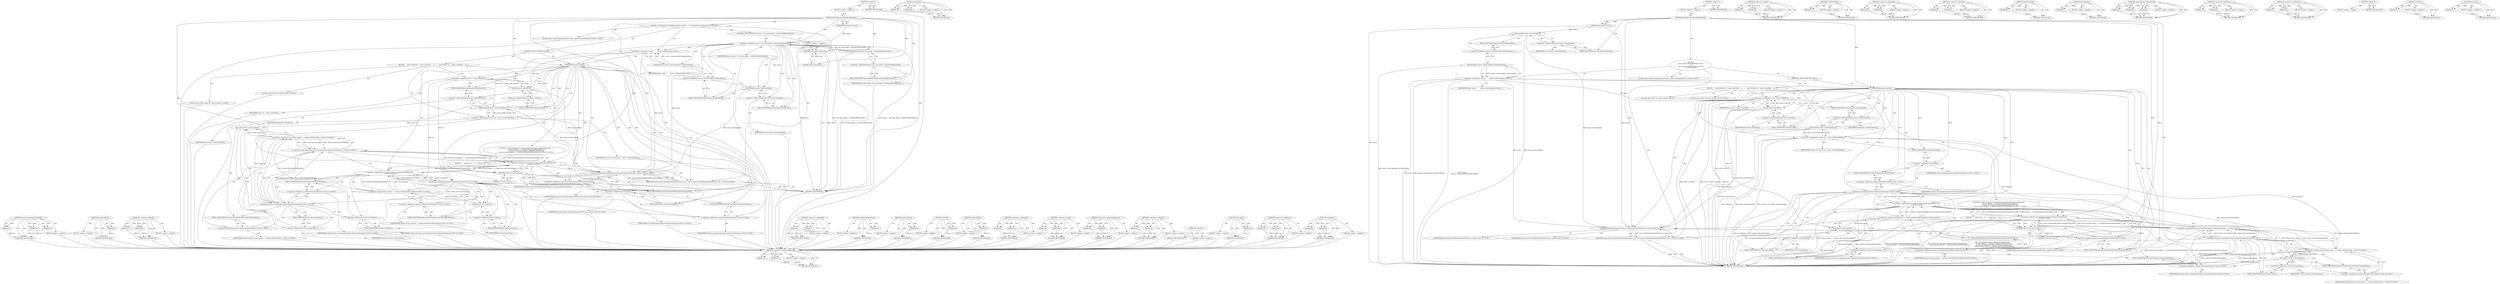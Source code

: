 digraph "SchemeIs" {
vulnerable_123 [label=<(METHOD,&lt;operator&gt;.indirectFieldAccess)>];
vulnerable_124 [label=<(PARAM,p1)>];
vulnerable_125 [label=<(PARAM,p2)>];
vulnerable_126 [label=<(BLOCK,&lt;empty&gt;,&lt;empty&gt;)>];
vulnerable_127 [label=<(METHOD_RETURN,ANY)>];
vulnerable_146 [label=<(METHOD,SchemeIs)>];
vulnerable_147 [label=<(PARAM,p1)>];
vulnerable_148 [label=<(PARAM,p2)>];
vulnerable_149 [label=<(BLOCK,&lt;empty&gt;,&lt;empty&gt;)>];
vulnerable_150 [label=<(METHOD_RETURN,ANY)>];
vulnerable_6 [label=<(METHOD,&lt;global&gt;)<SUB>1</SUB>>];
vulnerable_7 [label=<(BLOCK,&lt;empty&gt;,&lt;empty&gt;)<SUB>1</SUB>>];
vulnerable_8 [label=<(METHOD,ShouldFocusLocationBarByDefault)<SUB>1</SUB>>];
vulnerable_9 [label=<(PARAM,WebContents* source)<SUB>1</SUB>>];
vulnerable_10 [label="<(BLOCK,{
   const content::NavigationEntry* entry =
  ...,{
   const content::NavigationEntry* entry =
  ...)<SUB>1</SUB>>"];
vulnerable_11 [label="<(LOCAL,const content.NavigationEntry* entry: content.NavigationEntry*)<SUB>2</SUB>>"];
vulnerable_12 [label=<(&lt;operator&gt;.assignment,* entry =
       source-&gt;GetController().GetAct...)<SUB>2</SUB>>];
vulnerable_13 [label=<(IDENTIFIER,entry,* entry =
       source-&gt;GetController().GetAct...)<SUB>2</SUB>>];
vulnerable_14 [label=<(GetActiveEntry,source-&gt;GetController().GetActiveEntry())<SUB>3</SUB>>];
vulnerable_15 [label=<(&lt;operator&gt;.fieldAccess,source-&gt;GetController().GetActiveEntry)<SUB>3</SUB>>];
vulnerable_16 [label=<(GetController,source-&gt;GetController())<SUB>3</SUB>>];
vulnerable_17 [label=<(&lt;operator&gt;.indirectFieldAccess,source-&gt;GetController)<SUB>3</SUB>>];
vulnerable_18 [label=<(IDENTIFIER,source,source-&gt;GetController())<SUB>3</SUB>>];
vulnerable_19 [label=<(FIELD_IDENTIFIER,GetController,GetController)<SUB>3</SUB>>];
vulnerable_20 [label=<(FIELD_IDENTIFIER,GetActiveEntry,GetActiveEntry)<SUB>3</SUB>>];
vulnerable_21 [label=<(CONTROL_STRUCTURE,IF,if (entry))<SUB>4</SUB>>];
vulnerable_22 [label=<(IDENTIFIER,entry,if (entry))<SUB>4</SUB>>];
vulnerable_23 [label=<(BLOCK,{
    const GURL&amp; url = entry-&gt;GetURL();
    co...,{
    const GURL&amp; url = entry-&gt;GetURL();
    co...)<SUB>4</SUB>>];
vulnerable_24 [label="<(LOCAL,const GURL url: GURL)<SUB>5</SUB>>"];
vulnerable_25 [label=<(&lt;operator&gt;.assignment,&amp; url = entry-&gt;GetURL())<SUB>5</SUB>>];
vulnerable_26 [label=<(IDENTIFIER,url,&amp; url = entry-&gt;GetURL())<SUB>5</SUB>>];
vulnerable_27 [label=<(GetURL,entry-&gt;GetURL())<SUB>5</SUB>>];
vulnerable_28 [label=<(&lt;operator&gt;.indirectFieldAccess,entry-&gt;GetURL)<SUB>5</SUB>>];
vulnerable_29 [label=<(IDENTIFIER,entry,entry-&gt;GetURL())<SUB>5</SUB>>];
vulnerable_30 [label=<(FIELD_IDENTIFIER,GetURL,GetURL)<SUB>5</SUB>>];
vulnerable_31 [label="<(LOCAL,const GURL virtual_url: GURL)<SUB>6</SUB>>"];
vulnerable_32 [label=<(&lt;operator&gt;.assignment,&amp; virtual_url = entry-&gt;GetVirtualURL())<SUB>6</SUB>>];
vulnerable_33 [label=<(IDENTIFIER,virtual_url,&amp; virtual_url = entry-&gt;GetVirtualURL())<SUB>6</SUB>>];
vulnerable_34 [label=<(GetVirtualURL,entry-&gt;GetVirtualURL())<SUB>6</SUB>>];
vulnerable_35 [label=<(&lt;operator&gt;.indirectFieldAccess,entry-&gt;GetVirtualURL)<SUB>6</SUB>>];
vulnerable_36 [label=<(IDENTIFIER,entry,entry-&gt;GetVirtualURL())<SUB>6</SUB>>];
vulnerable_37 [label=<(FIELD_IDENTIFIER,GetVirtualURL,GetVirtualURL)<SUB>6</SUB>>];
vulnerable_38 [label="<(CONTROL_STRUCTURE,IF,if ((url.SchemeIs(content::kChromeUIScheme) &amp;&amp;
         url.host_piece() == chrome::kChromeUINewTabHost) ||
        (virtual_url.SchemeIs(content::kChromeUIScheme) &amp;&amp;
         virtual_url.host_piece() == chrome::kChromeUINewTabHost)))<SUB>7</SUB>>"];
vulnerable_39 [label="<(&lt;operator&gt;.logicalOr,(url.SchemeIs(content::kChromeUIScheme) &amp;&amp;
    ...)<SUB>7</SUB>>"];
vulnerable_40 [label="<(&lt;operator&gt;.logicalAnd,url.SchemeIs(content::kChromeUIScheme) &amp;&amp;
     ...)<SUB>7</SUB>>"];
vulnerable_41 [label="<(SchemeIs,url.SchemeIs(content::kChromeUIScheme))<SUB>7</SUB>>"];
vulnerable_42 [label=<(&lt;operator&gt;.fieldAccess,url.SchemeIs)<SUB>7</SUB>>];
vulnerable_43 [label="<(IDENTIFIER,url,url.SchemeIs(content::kChromeUIScheme))<SUB>7</SUB>>"];
vulnerable_44 [label=<(FIELD_IDENTIFIER,SchemeIs,SchemeIs)<SUB>7</SUB>>];
vulnerable_45 [label="<(&lt;operator&gt;.fieldAccess,content::kChromeUIScheme)<SUB>7</SUB>>"];
vulnerable_46 [label="<(IDENTIFIER,content,url.SchemeIs(content::kChromeUIScheme))<SUB>7</SUB>>"];
vulnerable_47 [label=<(FIELD_IDENTIFIER,kChromeUIScheme,kChromeUIScheme)<SUB>7</SUB>>];
vulnerable_48 [label="<(&lt;operator&gt;.equals,url.host_piece() == chrome::kChromeUINewTabHost)<SUB>8</SUB>>"];
vulnerable_49 [label=<(host_piece,url.host_piece())<SUB>8</SUB>>];
vulnerable_50 [label=<(&lt;operator&gt;.fieldAccess,url.host_piece)<SUB>8</SUB>>];
vulnerable_51 [label=<(IDENTIFIER,url,url.host_piece())<SUB>8</SUB>>];
vulnerable_52 [label=<(FIELD_IDENTIFIER,host_piece,host_piece)<SUB>8</SUB>>];
vulnerable_53 [label="<(&lt;operator&gt;.fieldAccess,chrome::kChromeUINewTabHost)<SUB>8</SUB>>"];
vulnerable_54 [label="<(IDENTIFIER,chrome,url.host_piece() == chrome::kChromeUINewTabHost)<SUB>8</SUB>>"];
vulnerable_55 [label=<(FIELD_IDENTIFIER,kChromeUINewTabHost,kChromeUINewTabHost)<SUB>8</SUB>>];
vulnerable_56 [label="<(&lt;operator&gt;.logicalAnd,virtual_url.SchemeIs(content::kChromeUIScheme) ...)<SUB>9</SUB>>"];
vulnerable_57 [label="<(SchemeIs,virtual_url.SchemeIs(content::kChromeUIScheme))<SUB>9</SUB>>"];
vulnerable_58 [label=<(&lt;operator&gt;.fieldAccess,virtual_url.SchemeIs)<SUB>9</SUB>>];
vulnerable_59 [label="<(IDENTIFIER,virtual_url,virtual_url.SchemeIs(content::kChromeUIScheme))<SUB>9</SUB>>"];
vulnerable_60 [label=<(FIELD_IDENTIFIER,SchemeIs,SchemeIs)<SUB>9</SUB>>];
vulnerable_61 [label="<(&lt;operator&gt;.fieldAccess,content::kChromeUIScheme)<SUB>9</SUB>>"];
vulnerable_62 [label="<(IDENTIFIER,content,virtual_url.SchemeIs(content::kChromeUIScheme))<SUB>9</SUB>>"];
vulnerable_63 [label=<(FIELD_IDENTIFIER,kChromeUIScheme,kChromeUIScheme)<SUB>9</SUB>>];
vulnerable_64 [label="<(&lt;operator&gt;.equals,virtual_url.host_piece() == chrome::kChromeUINe...)<SUB>10</SUB>>"];
vulnerable_65 [label=<(host_piece,virtual_url.host_piece())<SUB>10</SUB>>];
vulnerable_66 [label=<(&lt;operator&gt;.fieldAccess,virtual_url.host_piece)<SUB>10</SUB>>];
vulnerable_67 [label=<(IDENTIFIER,virtual_url,virtual_url.host_piece())<SUB>10</SUB>>];
vulnerable_68 [label=<(FIELD_IDENTIFIER,host_piece,host_piece)<SUB>10</SUB>>];
vulnerable_69 [label="<(&lt;operator&gt;.fieldAccess,chrome::kChromeUINewTabHost)<SUB>10</SUB>>"];
vulnerable_70 [label="<(IDENTIFIER,chrome,virtual_url.host_piece() == chrome::kChromeUINe...)<SUB>10</SUB>>"];
vulnerable_71 [label=<(FIELD_IDENTIFIER,kChromeUINewTabHost,kChromeUINewTabHost)<SUB>10</SUB>>];
vulnerable_72 [label=<(BLOCK,{
      return true;
    },{
      return true;
    })<SUB>10</SUB>>];
vulnerable_73 [label=<(RETURN,return true;,return true;)<SUB>11</SUB>>];
vulnerable_74 [label=<(LITERAL,true,return true;)<SUB>11</SUB>>];
vulnerable_75 [label="<(RETURN,return search::NavEntryIsInstantNTP(source, ent...,return search::NavEntryIsInstantNTP(source, ent...)<SUB>15</SUB>>"];
vulnerable_76 [label="<(search.NavEntryIsInstantNTP,search::NavEntryIsInstantNTP(source, entry))<SUB>15</SUB>>"];
vulnerable_77 [label="<(&lt;operator&gt;.fieldAccess,search::NavEntryIsInstantNTP)<SUB>15</SUB>>"];
vulnerable_78 [label="<(IDENTIFIER,search,search::NavEntryIsInstantNTP(source, entry))<SUB>15</SUB>>"];
vulnerable_79 [label=<(FIELD_IDENTIFIER,NavEntryIsInstantNTP,NavEntryIsInstantNTP)<SUB>15</SUB>>];
vulnerable_80 [label="<(IDENTIFIER,source,search::NavEntryIsInstantNTP(source, entry))<SUB>15</SUB>>"];
vulnerable_81 [label="<(IDENTIFIER,entry,search::NavEntryIsInstantNTP(source, entry))<SUB>15</SUB>>"];
vulnerable_82 [label=<(METHOD_RETURN,bool)<SUB>1</SUB>>];
vulnerable_84 [label=<(METHOD_RETURN,ANY)<SUB>1</SUB>>];
vulnerable_151 [label=<(METHOD,&lt;operator&gt;.equals)>];
vulnerable_152 [label=<(PARAM,p1)>];
vulnerable_153 [label=<(PARAM,p2)>];
vulnerable_154 [label=<(BLOCK,&lt;empty&gt;,&lt;empty&gt;)>];
vulnerable_155 [label=<(METHOD_RETURN,ANY)>];
vulnerable_110 [label=<(METHOD,GetActiveEntry)>];
vulnerable_111 [label=<(PARAM,p1)>];
vulnerable_112 [label=<(BLOCK,&lt;empty&gt;,&lt;empty&gt;)>];
vulnerable_113 [label=<(METHOD_RETURN,ANY)>];
vulnerable_141 [label=<(METHOD,&lt;operator&gt;.logicalAnd)>];
vulnerable_142 [label=<(PARAM,p1)>];
vulnerable_143 [label=<(PARAM,p2)>];
vulnerable_144 [label=<(BLOCK,&lt;empty&gt;,&lt;empty&gt;)>];
vulnerable_145 [label=<(METHOD_RETURN,ANY)>];
vulnerable_136 [label=<(METHOD,&lt;operator&gt;.logicalOr)>];
vulnerable_137 [label=<(PARAM,p1)>];
vulnerable_138 [label=<(PARAM,p2)>];
vulnerable_139 [label=<(BLOCK,&lt;empty&gt;,&lt;empty&gt;)>];
vulnerable_140 [label=<(METHOD_RETURN,ANY)>];
vulnerable_132 [label=<(METHOD,GetVirtualURL)>];
vulnerable_133 [label=<(PARAM,p1)>];
vulnerable_134 [label=<(BLOCK,&lt;empty&gt;,&lt;empty&gt;)>];
vulnerable_135 [label=<(METHOD_RETURN,ANY)>];
vulnerable_119 [label=<(METHOD,GetController)>];
vulnerable_120 [label=<(PARAM,p1)>];
vulnerable_121 [label=<(BLOCK,&lt;empty&gt;,&lt;empty&gt;)>];
vulnerable_122 [label=<(METHOD_RETURN,ANY)>];
vulnerable_160 [label=<(METHOD,search.NavEntryIsInstantNTP)>];
vulnerable_161 [label=<(PARAM,p1)>];
vulnerable_162 [label=<(PARAM,p2)>];
vulnerable_163 [label=<(PARAM,p3)>];
vulnerable_164 [label=<(BLOCK,&lt;empty&gt;,&lt;empty&gt;)>];
vulnerable_165 [label=<(METHOD_RETURN,ANY)>];
vulnerable_114 [label=<(METHOD,&lt;operator&gt;.fieldAccess)>];
vulnerable_115 [label=<(PARAM,p1)>];
vulnerable_116 [label=<(PARAM,p2)>];
vulnerable_117 [label=<(BLOCK,&lt;empty&gt;,&lt;empty&gt;)>];
vulnerable_118 [label=<(METHOD_RETURN,ANY)>];
vulnerable_105 [label=<(METHOD,&lt;operator&gt;.assignment)>];
vulnerable_106 [label=<(PARAM,p1)>];
vulnerable_107 [label=<(PARAM,p2)>];
vulnerable_108 [label=<(BLOCK,&lt;empty&gt;,&lt;empty&gt;)>];
vulnerable_109 [label=<(METHOD_RETURN,ANY)>];
vulnerable_99 [label=<(METHOD,&lt;global&gt;)<SUB>1</SUB>>];
vulnerable_100 [label=<(BLOCK,&lt;empty&gt;,&lt;empty&gt;)>];
vulnerable_101 [label=<(METHOD_RETURN,ANY)>];
vulnerable_128 [label=<(METHOD,GetURL)>];
vulnerable_129 [label=<(PARAM,p1)>];
vulnerable_130 [label=<(BLOCK,&lt;empty&gt;,&lt;empty&gt;)>];
vulnerable_131 [label=<(METHOD_RETURN,ANY)>];
vulnerable_156 [label=<(METHOD,host_piece)>];
vulnerable_157 [label=<(PARAM,p1)>];
vulnerable_158 [label=<(BLOCK,&lt;empty&gt;,&lt;empty&gt;)>];
vulnerable_159 [label=<(METHOD_RETURN,ANY)>];
fixed_179 [label=<(METHOD,search.NavEntryIsInstantNTP)>];
fixed_180 [label=<(PARAM,p1)>];
fixed_181 [label=<(PARAM,p2)>];
fixed_182 [label=<(PARAM,p3)>];
fixed_183 [label=<(BLOCK,&lt;empty&gt;,&lt;empty&gt;)>];
fixed_184 [label=<(METHOD_RETURN,ANY)>];
fixed_134 [label=<(METHOD,GetActiveEntry)>];
fixed_135 [label=<(PARAM,p1)>];
fixed_136 [label=<(BLOCK,&lt;empty&gt;,&lt;empty&gt;)>];
fixed_137 [label=<(METHOD_RETURN,ANY)>];
fixed_155 [label=<(METHOD,&lt;operator&gt;.logicalOr)>];
fixed_156 [label=<(PARAM,p1)>];
fixed_157 [label=<(PARAM,p2)>];
fixed_158 [label=<(BLOCK,&lt;empty&gt;,&lt;empty&gt;)>];
fixed_159 [label=<(METHOD_RETURN,ANY)>];
fixed_6 [label=<(METHOD,&lt;global&gt;)<SUB>1</SUB>>];
fixed_7 [label=<(BLOCK,&lt;empty&gt;,&lt;empty&gt;)<SUB>1</SUB>>];
fixed_8 [label=<(METHOD,ShouldFocusLocationBarByDefault)<SUB>1</SUB>>];
fixed_9 [label=<(PARAM,WebContents* source)<SUB>1</SUB>>];
fixed_10 [label=<(BLOCK,{
  // Navigations in background tabs shouldn't...,{
  // Navigations in background tabs shouldn't...)<SUB>1</SUB>>];
fixed_11 [label=<(CONTROL_STRUCTURE,IF,if (source != tab_strip_model_-&gt;GetActiveWebContents()))<SUB>4</SUB>>];
fixed_12 [label=<(&lt;operator&gt;.notEquals,source != tab_strip_model_-&gt;GetActiveWebContents())<SUB>4</SUB>>];
fixed_13 [label=<(IDENTIFIER,source,source != tab_strip_model_-&gt;GetActiveWebContents())<SUB>4</SUB>>];
fixed_14 [label=<(GetActiveWebContents,tab_strip_model_-&gt;GetActiveWebContents())<SUB>4</SUB>>];
fixed_15 [label=<(&lt;operator&gt;.indirectFieldAccess,tab_strip_model_-&gt;GetActiveWebContents)<SUB>4</SUB>>];
fixed_16 [label=<(IDENTIFIER,tab_strip_model_,tab_strip_model_-&gt;GetActiveWebContents())<SUB>4</SUB>>];
fixed_17 [label=<(FIELD_IDENTIFIER,GetActiveWebContents,GetActiveWebContents)<SUB>4</SUB>>];
fixed_18 [label=<(BLOCK,&lt;empty&gt;,&lt;empty&gt;)<SUB>5</SUB>>];
fixed_19 [label=<(RETURN,return false;,return false;)<SUB>5</SUB>>];
fixed_20 [label=<(LITERAL,false,return false;)<SUB>5</SUB>>];
fixed_21 [label="<(LOCAL,const content.NavigationEntry* entry: content.NavigationEntry*)<SUB>7</SUB>>"];
fixed_22 [label=<(&lt;operator&gt;.assignment,* entry =
       source-&gt;GetController().GetAct...)<SUB>7</SUB>>];
fixed_23 [label=<(IDENTIFIER,entry,* entry =
       source-&gt;GetController().GetAct...)<SUB>7</SUB>>];
fixed_24 [label=<(GetActiveEntry,source-&gt;GetController().GetActiveEntry())<SUB>8</SUB>>];
fixed_25 [label=<(&lt;operator&gt;.fieldAccess,source-&gt;GetController().GetActiveEntry)<SUB>8</SUB>>];
fixed_26 [label=<(GetController,source-&gt;GetController())<SUB>8</SUB>>];
fixed_27 [label=<(&lt;operator&gt;.indirectFieldAccess,source-&gt;GetController)<SUB>8</SUB>>];
fixed_28 [label=<(IDENTIFIER,source,source-&gt;GetController())<SUB>8</SUB>>];
fixed_29 [label=<(FIELD_IDENTIFIER,GetController,GetController)<SUB>8</SUB>>];
fixed_30 [label=<(FIELD_IDENTIFIER,GetActiveEntry,GetActiveEntry)<SUB>8</SUB>>];
fixed_31 [label=<(CONTROL_STRUCTURE,IF,if (entry))<SUB>9</SUB>>];
fixed_32 [label=<(IDENTIFIER,entry,if (entry))<SUB>9</SUB>>];
fixed_33 [label=<(BLOCK,{
    const GURL&amp; url = entry-&gt;GetURL();
    co...,{
    const GURL&amp; url = entry-&gt;GetURL();
    co...)<SUB>9</SUB>>];
fixed_34 [label="<(LOCAL,const GURL url: GURL)<SUB>10</SUB>>"];
fixed_35 [label=<(&lt;operator&gt;.assignment,&amp; url = entry-&gt;GetURL())<SUB>10</SUB>>];
fixed_36 [label=<(IDENTIFIER,url,&amp; url = entry-&gt;GetURL())<SUB>10</SUB>>];
fixed_37 [label=<(GetURL,entry-&gt;GetURL())<SUB>10</SUB>>];
fixed_38 [label=<(&lt;operator&gt;.indirectFieldAccess,entry-&gt;GetURL)<SUB>10</SUB>>];
fixed_39 [label=<(IDENTIFIER,entry,entry-&gt;GetURL())<SUB>10</SUB>>];
fixed_40 [label=<(FIELD_IDENTIFIER,GetURL,GetURL)<SUB>10</SUB>>];
fixed_41 [label="<(LOCAL,const GURL virtual_url: GURL)<SUB>11</SUB>>"];
fixed_42 [label=<(&lt;operator&gt;.assignment,&amp; virtual_url = entry-&gt;GetVirtualURL())<SUB>11</SUB>>];
fixed_43 [label=<(IDENTIFIER,virtual_url,&amp; virtual_url = entry-&gt;GetVirtualURL())<SUB>11</SUB>>];
fixed_44 [label=<(GetVirtualURL,entry-&gt;GetVirtualURL())<SUB>11</SUB>>];
fixed_45 [label=<(&lt;operator&gt;.indirectFieldAccess,entry-&gt;GetVirtualURL)<SUB>11</SUB>>];
fixed_46 [label=<(IDENTIFIER,entry,entry-&gt;GetVirtualURL())<SUB>11</SUB>>];
fixed_47 [label=<(FIELD_IDENTIFIER,GetVirtualURL,GetVirtualURL)<SUB>11</SUB>>];
fixed_48 [label="<(CONTROL_STRUCTURE,IF,if ((url.SchemeIs(content::kChromeUIScheme) &amp;&amp;
         url.host_piece() == chrome::kChromeUINewTabHost) ||
        (virtual_url.SchemeIs(content::kChromeUIScheme) &amp;&amp;
         virtual_url.host_piece() == chrome::kChromeUINewTabHost)))<SUB>12</SUB>>"];
fixed_49 [label="<(&lt;operator&gt;.logicalOr,(url.SchemeIs(content::kChromeUIScheme) &amp;&amp;
    ...)<SUB>12</SUB>>"];
fixed_50 [label="<(&lt;operator&gt;.logicalAnd,url.SchemeIs(content::kChromeUIScheme) &amp;&amp;
     ...)<SUB>12</SUB>>"];
fixed_51 [label="<(SchemeIs,url.SchemeIs(content::kChromeUIScheme))<SUB>12</SUB>>"];
fixed_52 [label=<(&lt;operator&gt;.fieldAccess,url.SchemeIs)<SUB>12</SUB>>];
fixed_53 [label="<(IDENTIFIER,url,url.SchemeIs(content::kChromeUIScheme))<SUB>12</SUB>>"];
fixed_54 [label=<(FIELD_IDENTIFIER,SchemeIs,SchemeIs)<SUB>12</SUB>>];
fixed_55 [label="<(&lt;operator&gt;.fieldAccess,content::kChromeUIScheme)<SUB>12</SUB>>"];
fixed_56 [label="<(IDENTIFIER,content,url.SchemeIs(content::kChromeUIScheme))<SUB>12</SUB>>"];
fixed_57 [label=<(FIELD_IDENTIFIER,kChromeUIScheme,kChromeUIScheme)<SUB>12</SUB>>];
fixed_58 [label="<(&lt;operator&gt;.equals,url.host_piece() == chrome::kChromeUINewTabHost)<SUB>13</SUB>>"];
fixed_59 [label=<(host_piece,url.host_piece())<SUB>13</SUB>>];
fixed_60 [label=<(&lt;operator&gt;.fieldAccess,url.host_piece)<SUB>13</SUB>>];
fixed_61 [label=<(IDENTIFIER,url,url.host_piece())<SUB>13</SUB>>];
fixed_62 [label=<(FIELD_IDENTIFIER,host_piece,host_piece)<SUB>13</SUB>>];
fixed_63 [label="<(&lt;operator&gt;.fieldAccess,chrome::kChromeUINewTabHost)<SUB>13</SUB>>"];
fixed_64 [label="<(IDENTIFIER,chrome,url.host_piece() == chrome::kChromeUINewTabHost)<SUB>13</SUB>>"];
fixed_65 [label=<(FIELD_IDENTIFIER,kChromeUINewTabHost,kChromeUINewTabHost)<SUB>13</SUB>>];
fixed_66 [label="<(&lt;operator&gt;.logicalAnd,virtual_url.SchemeIs(content::kChromeUIScheme) ...)<SUB>14</SUB>>"];
fixed_67 [label="<(SchemeIs,virtual_url.SchemeIs(content::kChromeUIScheme))<SUB>14</SUB>>"];
fixed_68 [label=<(&lt;operator&gt;.fieldAccess,virtual_url.SchemeIs)<SUB>14</SUB>>];
fixed_69 [label="<(IDENTIFIER,virtual_url,virtual_url.SchemeIs(content::kChromeUIScheme))<SUB>14</SUB>>"];
fixed_70 [label=<(FIELD_IDENTIFIER,SchemeIs,SchemeIs)<SUB>14</SUB>>];
fixed_71 [label="<(&lt;operator&gt;.fieldAccess,content::kChromeUIScheme)<SUB>14</SUB>>"];
fixed_72 [label="<(IDENTIFIER,content,virtual_url.SchemeIs(content::kChromeUIScheme))<SUB>14</SUB>>"];
fixed_73 [label=<(FIELD_IDENTIFIER,kChromeUIScheme,kChromeUIScheme)<SUB>14</SUB>>];
fixed_74 [label="<(&lt;operator&gt;.equals,virtual_url.host_piece() == chrome::kChromeUINe...)<SUB>15</SUB>>"];
fixed_75 [label=<(host_piece,virtual_url.host_piece())<SUB>15</SUB>>];
fixed_76 [label=<(&lt;operator&gt;.fieldAccess,virtual_url.host_piece)<SUB>15</SUB>>];
fixed_77 [label=<(IDENTIFIER,virtual_url,virtual_url.host_piece())<SUB>15</SUB>>];
fixed_78 [label=<(FIELD_IDENTIFIER,host_piece,host_piece)<SUB>15</SUB>>];
fixed_79 [label="<(&lt;operator&gt;.fieldAccess,chrome::kChromeUINewTabHost)<SUB>15</SUB>>"];
fixed_80 [label="<(IDENTIFIER,chrome,virtual_url.host_piece() == chrome::kChromeUINe...)<SUB>15</SUB>>"];
fixed_81 [label=<(FIELD_IDENTIFIER,kChromeUINewTabHost,kChromeUINewTabHost)<SUB>15</SUB>>];
fixed_82 [label=<(BLOCK,{
      return true;
    },{
      return true;
    })<SUB>15</SUB>>];
fixed_83 [label=<(RETURN,return true;,return true;)<SUB>16</SUB>>];
fixed_84 [label=<(LITERAL,true,return true;)<SUB>16</SUB>>];
fixed_85 [label="<(RETURN,return search::NavEntryIsInstantNTP(source, ent...,return search::NavEntryIsInstantNTP(source, ent...)<SUB>20</SUB>>"];
fixed_86 [label="<(search.NavEntryIsInstantNTP,search::NavEntryIsInstantNTP(source, entry))<SUB>20</SUB>>"];
fixed_87 [label="<(&lt;operator&gt;.fieldAccess,search::NavEntryIsInstantNTP)<SUB>20</SUB>>"];
fixed_88 [label="<(IDENTIFIER,search,search::NavEntryIsInstantNTP(source, entry))<SUB>20</SUB>>"];
fixed_89 [label=<(FIELD_IDENTIFIER,NavEntryIsInstantNTP,NavEntryIsInstantNTP)<SUB>20</SUB>>];
fixed_90 [label="<(IDENTIFIER,source,search::NavEntryIsInstantNTP(source, entry))<SUB>20</SUB>>"];
fixed_91 [label="<(IDENTIFIER,entry,search::NavEntryIsInstantNTP(source, entry))<SUB>20</SUB>>"];
fixed_92 [label=<(METHOD_RETURN,bool)<SUB>1</SUB>>];
fixed_94 [label=<(METHOD_RETURN,ANY)<SUB>1</SUB>>];
fixed_160 [label=<(METHOD,&lt;operator&gt;.logicalAnd)>];
fixed_161 [label=<(PARAM,p1)>];
fixed_162 [label=<(PARAM,p2)>];
fixed_163 [label=<(BLOCK,&lt;empty&gt;,&lt;empty&gt;)>];
fixed_164 [label=<(METHOD_RETURN,ANY)>];
fixed_120 [label=<(METHOD,GetActiveWebContents)>];
fixed_121 [label=<(PARAM,p1)>];
fixed_122 [label=<(BLOCK,&lt;empty&gt;,&lt;empty&gt;)>];
fixed_123 [label=<(METHOD_RETURN,ANY)>];
fixed_151 [label=<(METHOD,GetVirtualURL)>];
fixed_152 [label=<(PARAM,p1)>];
fixed_153 [label=<(BLOCK,&lt;empty&gt;,&lt;empty&gt;)>];
fixed_154 [label=<(METHOD_RETURN,ANY)>];
fixed_147 [label=<(METHOD,GetURL)>];
fixed_148 [label=<(PARAM,p1)>];
fixed_149 [label=<(BLOCK,&lt;empty&gt;,&lt;empty&gt;)>];
fixed_150 [label=<(METHOD_RETURN,ANY)>];
fixed_143 [label=<(METHOD,GetController)>];
fixed_144 [label=<(PARAM,p1)>];
fixed_145 [label=<(BLOCK,&lt;empty&gt;,&lt;empty&gt;)>];
fixed_146 [label=<(METHOD_RETURN,ANY)>];
fixed_129 [label=<(METHOD,&lt;operator&gt;.assignment)>];
fixed_130 [label=<(PARAM,p1)>];
fixed_131 [label=<(PARAM,p2)>];
fixed_132 [label=<(BLOCK,&lt;empty&gt;,&lt;empty&gt;)>];
fixed_133 [label=<(METHOD_RETURN,ANY)>];
fixed_170 [label=<(METHOD,&lt;operator&gt;.equals)>];
fixed_171 [label=<(PARAM,p1)>];
fixed_172 [label=<(PARAM,p2)>];
fixed_173 [label=<(BLOCK,&lt;empty&gt;,&lt;empty&gt;)>];
fixed_174 [label=<(METHOD_RETURN,ANY)>];
fixed_124 [label=<(METHOD,&lt;operator&gt;.indirectFieldAccess)>];
fixed_125 [label=<(PARAM,p1)>];
fixed_126 [label=<(PARAM,p2)>];
fixed_127 [label=<(BLOCK,&lt;empty&gt;,&lt;empty&gt;)>];
fixed_128 [label=<(METHOD_RETURN,ANY)>];
fixed_115 [label=<(METHOD,&lt;operator&gt;.notEquals)>];
fixed_116 [label=<(PARAM,p1)>];
fixed_117 [label=<(PARAM,p2)>];
fixed_118 [label=<(BLOCK,&lt;empty&gt;,&lt;empty&gt;)>];
fixed_119 [label=<(METHOD_RETURN,ANY)>];
fixed_109 [label=<(METHOD,&lt;global&gt;)<SUB>1</SUB>>];
fixed_110 [label=<(BLOCK,&lt;empty&gt;,&lt;empty&gt;)>];
fixed_111 [label=<(METHOD_RETURN,ANY)>];
fixed_175 [label=<(METHOD,host_piece)>];
fixed_176 [label=<(PARAM,p1)>];
fixed_177 [label=<(BLOCK,&lt;empty&gt;,&lt;empty&gt;)>];
fixed_178 [label=<(METHOD_RETURN,ANY)>];
fixed_138 [label=<(METHOD,&lt;operator&gt;.fieldAccess)>];
fixed_139 [label=<(PARAM,p1)>];
fixed_140 [label=<(PARAM,p2)>];
fixed_141 [label=<(BLOCK,&lt;empty&gt;,&lt;empty&gt;)>];
fixed_142 [label=<(METHOD_RETURN,ANY)>];
fixed_165 [label=<(METHOD,SchemeIs)>];
fixed_166 [label=<(PARAM,p1)>];
fixed_167 [label=<(PARAM,p2)>];
fixed_168 [label=<(BLOCK,&lt;empty&gt;,&lt;empty&gt;)>];
fixed_169 [label=<(METHOD_RETURN,ANY)>];
vulnerable_123 -> vulnerable_124  [key=0, label="AST: "];
vulnerable_123 -> vulnerable_124  [key=1, label="DDG: "];
vulnerable_123 -> vulnerable_126  [key=0, label="AST: "];
vulnerable_123 -> vulnerable_125  [key=0, label="AST: "];
vulnerable_123 -> vulnerable_125  [key=1, label="DDG: "];
vulnerable_123 -> vulnerable_127  [key=0, label="AST: "];
vulnerable_123 -> vulnerable_127  [key=1, label="CFG: "];
vulnerable_124 -> vulnerable_127  [key=0, label="DDG: p1"];
vulnerable_125 -> vulnerable_127  [key=0, label="DDG: p2"];
vulnerable_146 -> vulnerable_147  [key=0, label="AST: "];
vulnerable_146 -> vulnerable_147  [key=1, label="DDG: "];
vulnerable_146 -> vulnerable_149  [key=0, label="AST: "];
vulnerable_146 -> vulnerable_148  [key=0, label="AST: "];
vulnerable_146 -> vulnerable_148  [key=1, label="DDG: "];
vulnerable_146 -> vulnerable_150  [key=0, label="AST: "];
vulnerable_146 -> vulnerable_150  [key=1, label="CFG: "];
vulnerable_147 -> vulnerable_150  [key=0, label="DDG: p1"];
vulnerable_148 -> vulnerable_150  [key=0, label="DDG: p2"];
vulnerable_6 -> vulnerable_7  [key=0, label="AST: "];
vulnerable_6 -> vulnerable_84  [key=0, label="AST: "];
vulnerable_6 -> vulnerable_84  [key=1, label="CFG: "];
vulnerable_7 -> vulnerable_8  [key=0, label="AST: "];
vulnerable_8 -> vulnerable_9  [key=0, label="AST: "];
vulnerable_8 -> vulnerable_9  [key=1, label="DDG: "];
vulnerable_8 -> vulnerable_10  [key=0, label="AST: "];
vulnerable_8 -> vulnerable_82  [key=0, label="AST: "];
vulnerable_8 -> vulnerable_19  [key=0, label="CFG: "];
vulnerable_8 -> vulnerable_22  [key=0, label="DDG: "];
vulnerable_8 -> vulnerable_76  [key=0, label="DDG: "];
vulnerable_8 -> vulnerable_73  [key=0, label="DDG: "];
vulnerable_8 -> vulnerable_74  [key=0, label="DDG: "];
vulnerable_9 -> vulnerable_82  [key=0, label="DDG: source"];
vulnerable_9 -> vulnerable_76  [key=0, label="DDG: source"];
vulnerable_9 -> vulnerable_16  [key=0, label="DDG: source"];
vulnerable_10 -> vulnerable_11  [key=0, label="AST: "];
vulnerable_10 -> vulnerable_12  [key=0, label="AST: "];
vulnerable_10 -> vulnerable_21  [key=0, label="AST: "];
vulnerable_10 -> vulnerable_75  [key=0, label="AST: "];
vulnerable_12 -> vulnerable_13  [key=0, label="AST: "];
vulnerable_12 -> vulnerable_14  [key=0, label="AST: "];
vulnerable_12 -> vulnerable_22  [key=0, label="CFG: "];
vulnerable_12 -> vulnerable_82  [key=0, label="DDG: entry"];
vulnerable_12 -> vulnerable_82  [key=1, label="DDG: source-&gt;GetController().GetActiveEntry()"];
vulnerable_12 -> vulnerable_82  [key=2, label="DDG: * entry =
       source-&gt;GetController().GetActiveEntry()"];
vulnerable_12 -> vulnerable_76  [key=0, label="DDG: entry"];
vulnerable_12 -> vulnerable_27  [key=0, label="DDG: entry"];
vulnerable_12 -> vulnerable_34  [key=0, label="DDG: entry"];
vulnerable_14 -> vulnerable_15  [key=0, label="AST: "];
vulnerable_14 -> vulnerable_12  [key=0, label="CFG: "];
vulnerable_14 -> vulnerable_12  [key=1, label="DDG: source-&gt;GetController().GetActiveEntry"];
vulnerable_14 -> vulnerable_82  [key=0, label="DDG: source-&gt;GetController().GetActiveEntry"];
vulnerable_15 -> vulnerable_16  [key=0, label="AST: "];
vulnerable_15 -> vulnerable_20  [key=0, label="AST: "];
vulnerable_15 -> vulnerable_14  [key=0, label="CFG: "];
vulnerable_16 -> vulnerable_17  [key=0, label="AST: "];
vulnerable_16 -> vulnerable_20  [key=0, label="CFG: "];
vulnerable_16 -> vulnerable_82  [key=0, label="DDG: source-&gt;GetController"];
vulnerable_16 -> vulnerable_76  [key=0, label="DDG: source-&gt;GetController"];
vulnerable_17 -> vulnerable_18  [key=0, label="AST: "];
vulnerable_17 -> vulnerable_19  [key=0, label="AST: "];
vulnerable_17 -> vulnerable_16  [key=0, label="CFG: "];
vulnerable_19 -> vulnerable_17  [key=0, label="CFG: "];
vulnerable_20 -> vulnerable_15  [key=0, label="CFG: "];
vulnerable_21 -> vulnerable_22  [key=0, label="AST: "];
vulnerable_21 -> vulnerable_23  [key=0, label="AST: "];
vulnerable_22 -> vulnerable_30  [key=0, label="CFG: "];
vulnerable_22 -> vulnerable_30  [key=1, label="CDG: "];
vulnerable_22 -> vulnerable_79  [key=0, label="CFG: "];
vulnerable_22 -> vulnerable_79  [key=1, label="CDG: "];
vulnerable_22 -> vulnerable_47  [key=0, label="CDG: "];
vulnerable_22 -> vulnerable_34  [key=0, label="CDG: "];
vulnerable_22 -> vulnerable_32  [key=0, label="CDG: "];
vulnerable_22 -> vulnerable_77  [key=0, label="CDG: "];
vulnerable_22 -> vulnerable_42  [key=0, label="CDG: "];
vulnerable_22 -> vulnerable_28  [key=0, label="CDG: "];
vulnerable_22 -> vulnerable_75  [key=0, label="CDG: "];
vulnerable_22 -> vulnerable_37  [key=0, label="CDG: "];
vulnerable_22 -> vulnerable_25  [key=0, label="CDG: "];
vulnerable_22 -> vulnerable_45  [key=0, label="CDG: "];
vulnerable_22 -> vulnerable_27  [key=0, label="CDG: "];
vulnerable_22 -> vulnerable_40  [key=0, label="CDG: "];
vulnerable_22 -> vulnerable_76  [key=0, label="CDG: "];
vulnerable_22 -> vulnerable_44  [key=0, label="CDG: "];
vulnerable_22 -> vulnerable_35  [key=0, label="CDG: "];
vulnerable_22 -> vulnerable_41  [key=0, label="CDG: "];
vulnerable_22 -> vulnerable_39  [key=0, label="CDG: "];
vulnerable_23 -> vulnerable_24  [key=0, label="AST: "];
vulnerable_23 -> vulnerable_25  [key=0, label="AST: "];
vulnerable_23 -> vulnerable_31  [key=0, label="AST: "];
vulnerable_23 -> vulnerable_32  [key=0, label="AST: "];
vulnerable_23 -> vulnerable_38  [key=0, label="AST: "];
vulnerable_25 -> vulnerable_26  [key=0, label="AST: "];
vulnerable_25 -> vulnerable_27  [key=0, label="AST: "];
vulnerable_25 -> vulnerable_37  [key=0, label="CFG: "];
vulnerable_25 -> vulnerable_82  [key=0, label="DDG: url"];
vulnerable_25 -> vulnerable_82  [key=1, label="DDG: entry-&gt;GetURL()"];
vulnerable_25 -> vulnerable_82  [key=2, label="DDG: &amp; url = entry-&gt;GetURL()"];
vulnerable_25 -> vulnerable_41  [key=0, label="DDG: url"];
vulnerable_25 -> vulnerable_49  [key=0, label="DDG: url"];
vulnerable_27 -> vulnerable_28  [key=0, label="AST: "];
vulnerable_27 -> vulnerable_25  [key=0, label="CFG: "];
vulnerable_27 -> vulnerable_25  [key=1, label="DDG: entry-&gt;GetURL"];
vulnerable_27 -> vulnerable_82  [key=0, label="DDG: entry-&gt;GetURL"];
vulnerable_27 -> vulnerable_76  [key=0, label="DDG: entry-&gt;GetURL"];
vulnerable_28 -> vulnerable_29  [key=0, label="AST: "];
vulnerable_28 -> vulnerable_30  [key=0, label="AST: "];
vulnerable_28 -> vulnerable_27  [key=0, label="CFG: "];
vulnerable_30 -> vulnerable_28  [key=0, label="CFG: "];
vulnerable_32 -> vulnerable_33  [key=0, label="AST: "];
vulnerable_32 -> vulnerable_34  [key=0, label="AST: "];
vulnerable_32 -> vulnerable_44  [key=0, label="CFG: "];
vulnerable_32 -> vulnerable_82  [key=0, label="DDG: virtual_url"];
vulnerable_32 -> vulnerable_82  [key=1, label="DDG: entry-&gt;GetVirtualURL()"];
vulnerable_32 -> vulnerable_82  [key=2, label="DDG: &amp; virtual_url = entry-&gt;GetVirtualURL()"];
vulnerable_32 -> vulnerable_57  [key=0, label="DDG: virtual_url"];
vulnerable_32 -> vulnerable_65  [key=0, label="DDG: virtual_url"];
vulnerable_34 -> vulnerable_35  [key=0, label="AST: "];
vulnerable_34 -> vulnerable_32  [key=0, label="CFG: "];
vulnerable_34 -> vulnerable_32  [key=1, label="DDG: entry-&gt;GetVirtualURL"];
vulnerable_34 -> vulnerable_82  [key=0, label="DDG: entry-&gt;GetVirtualURL"];
vulnerable_34 -> vulnerable_76  [key=0, label="DDG: entry-&gt;GetVirtualURL"];
vulnerable_35 -> vulnerable_36  [key=0, label="AST: "];
vulnerable_35 -> vulnerable_37  [key=0, label="AST: "];
vulnerable_35 -> vulnerable_34  [key=0, label="CFG: "];
vulnerable_37 -> vulnerable_35  [key=0, label="CFG: "];
vulnerable_38 -> vulnerable_39  [key=0, label="AST: "];
vulnerable_38 -> vulnerable_72  [key=0, label="AST: "];
vulnerable_39 -> vulnerable_40  [key=0, label="AST: "];
vulnerable_39 -> vulnerable_56  [key=0, label="AST: "];
vulnerable_39 -> vulnerable_73  [key=0, label="CFG: "];
vulnerable_39 -> vulnerable_73  [key=1, label="CDG: "];
vulnerable_39 -> vulnerable_79  [key=0, label="CFG: "];
vulnerable_39 -> vulnerable_79  [key=1, label="CDG: "];
vulnerable_39 -> vulnerable_82  [key=0, label="DDG: url.SchemeIs(content::kChromeUIScheme) &amp;&amp;
         url.host_piece() == chrome::kChromeUINewTabHost"];
vulnerable_39 -> vulnerable_82  [key=1, label="DDG: virtual_url.SchemeIs(content::kChromeUIScheme) &amp;&amp;
         virtual_url.host_piece() == chrome::kChromeUINewTabHost"];
vulnerable_39 -> vulnerable_82  [key=2, label="DDG: (url.SchemeIs(content::kChromeUIScheme) &amp;&amp;
         url.host_piece() == chrome::kChromeUINewTabHost) ||
        (virtual_url.SchemeIs(content::kChromeUIScheme) &amp;&amp;
         virtual_url.host_piece() == chrome::kChromeUINewTabHost)"];
vulnerable_39 -> vulnerable_77  [key=0, label="CDG: "];
vulnerable_39 -> vulnerable_75  [key=0, label="CDG: "];
vulnerable_39 -> vulnerable_76  [key=0, label="CDG: "];
vulnerable_40 -> vulnerable_41  [key=0, label="AST: "];
vulnerable_40 -> vulnerable_48  [key=0, label="AST: "];
vulnerable_40 -> vulnerable_39  [key=0, label="CFG: "];
vulnerable_40 -> vulnerable_39  [key=1, label="DDG: url.SchemeIs(content::kChromeUIScheme)"];
vulnerable_40 -> vulnerable_39  [key=2, label="DDG: url.host_piece() == chrome::kChromeUINewTabHost"];
vulnerable_40 -> vulnerable_60  [key=0, label="CFG: "];
vulnerable_40 -> vulnerable_60  [key=1, label="CDG: "];
vulnerable_40 -> vulnerable_82  [key=0, label="DDG: url.SchemeIs(content::kChromeUIScheme)"];
vulnerable_40 -> vulnerable_82  [key=1, label="DDG: url.host_piece() == chrome::kChromeUINewTabHost"];
vulnerable_40 -> vulnerable_57  [key=0, label="CDG: "];
vulnerable_40 -> vulnerable_56  [key=0, label="CDG: "];
vulnerable_40 -> vulnerable_58  [key=0, label="CDG: "];
vulnerable_40 -> vulnerable_61  [key=0, label="CDG: "];
vulnerable_40 -> vulnerable_63  [key=0, label="CDG: "];
vulnerable_41 -> vulnerable_42  [key=0, label="AST: "];
vulnerable_41 -> vulnerable_45  [key=0, label="AST: "];
vulnerable_41 -> vulnerable_40  [key=0, label="CFG: "];
vulnerable_41 -> vulnerable_40  [key=1, label="DDG: url.SchemeIs"];
vulnerable_41 -> vulnerable_40  [key=2, label="DDG: content::kChromeUIScheme"];
vulnerable_41 -> vulnerable_52  [key=0, label="CFG: "];
vulnerable_41 -> vulnerable_52  [key=1, label="CDG: "];
vulnerable_41 -> vulnerable_82  [key=0, label="DDG: url.SchemeIs"];
vulnerable_41 -> vulnerable_82  [key=1, label="DDG: content::kChromeUIScheme"];
vulnerable_41 -> vulnerable_57  [key=0, label="DDG: content::kChromeUIScheme"];
vulnerable_41 -> vulnerable_48  [key=0, label="CDG: "];
vulnerable_41 -> vulnerable_49  [key=0, label="CDG: "];
vulnerable_41 -> vulnerable_50  [key=0, label="CDG: "];
vulnerable_41 -> vulnerable_53  [key=0, label="CDG: "];
vulnerable_41 -> vulnerable_55  [key=0, label="CDG: "];
vulnerable_42 -> vulnerable_43  [key=0, label="AST: "];
vulnerable_42 -> vulnerable_44  [key=0, label="AST: "];
vulnerable_42 -> vulnerable_47  [key=0, label="CFG: "];
vulnerable_44 -> vulnerable_42  [key=0, label="CFG: "];
vulnerable_45 -> vulnerable_46  [key=0, label="AST: "];
vulnerable_45 -> vulnerable_47  [key=0, label="AST: "];
vulnerable_45 -> vulnerable_41  [key=0, label="CFG: "];
vulnerable_47 -> vulnerable_45  [key=0, label="CFG: "];
vulnerable_48 -> vulnerable_49  [key=0, label="AST: "];
vulnerable_48 -> vulnerable_53  [key=0, label="AST: "];
vulnerable_48 -> vulnerable_40  [key=0, label="CFG: "];
vulnerable_48 -> vulnerable_40  [key=1, label="DDG: url.host_piece()"];
vulnerable_48 -> vulnerable_40  [key=2, label="DDG: chrome::kChromeUINewTabHost"];
vulnerable_48 -> vulnerable_82  [key=0, label="DDG: url.host_piece()"];
vulnerable_48 -> vulnerable_82  [key=1, label="DDG: chrome::kChromeUINewTabHost"];
vulnerable_48 -> vulnerable_64  [key=0, label="DDG: chrome::kChromeUINewTabHost"];
vulnerable_49 -> vulnerable_50  [key=0, label="AST: "];
vulnerable_49 -> vulnerable_55  [key=0, label="CFG: "];
vulnerable_49 -> vulnerable_82  [key=0, label="DDG: url.host_piece"];
vulnerable_49 -> vulnerable_48  [key=0, label="DDG: url.host_piece"];
vulnerable_50 -> vulnerable_51  [key=0, label="AST: "];
vulnerable_50 -> vulnerable_52  [key=0, label="AST: "];
vulnerable_50 -> vulnerable_49  [key=0, label="CFG: "];
vulnerable_52 -> vulnerable_50  [key=0, label="CFG: "];
vulnerable_53 -> vulnerable_54  [key=0, label="AST: "];
vulnerable_53 -> vulnerable_55  [key=0, label="AST: "];
vulnerable_53 -> vulnerable_48  [key=0, label="CFG: "];
vulnerable_55 -> vulnerable_53  [key=0, label="CFG: "];
vulnerable_56 -> vulnerable_57  [key=0, label="AST: "];
vulnerable_56 -> vulnerable_64  [key=0, label="AST: "];
vulnerable_56 -> vulnerable_39  [key=0, label="CFG: "];
vulnerable_56 -> vulnerable_39  [key=1, label="DDG: virtual_url.SchemeIs(content::kChromeUIScheme)"];
vulnerable_56 -> vulnerable_39  [key=2, label="DDG: virtual_url.host_piece() == chrome::kChromeUINewTabHost"];
vulnerable_56 -> vulnerable_82  [key=0, label="DDG: virtual_url.SchemeIs(content::kChromeUIScheme)"];
vulnerable_56 -> vulnerable_82  [key=1, label="DDG: virtual_url.host_piece() == chrome::kChromeUINewTabHost"];
vulnerable_57 -> vulnerable_58  [key=0, label="AST: "];
vulnerable_57 -> vulnerable_61  [key=0, label="AST: "];
vulnerable_57 -> vulnerable_56  [key=0, label="CFG: "];
vulnerable_57 -> vulnerable_56  [key=1, label="DDG: virtual_url.SchemeIs"];
vulnerable_57 -> vulnerable_56  [key=2, label="DDG: content::kChromeUIScheme"];
vulnerable_57 -> vulnerable_68  [key=0, label="CFG: "];
vulnerable_57 -> vulnerable_68  [key=1, label="CDG: "];
vulnerable_57 -> vulnerable_82  [key=0, label="DDG: virtual_url.SchemeIs"];
vulnerable_57 -> vulnerable_82  [key=1, label="DDG: content::kChromeUIScheme"];
vulnerable_57 -> vulnerable_64  [key=0, label="CDG: "];
vulnerable_57 -> vulnerable_66  [key=0, label="CDG: "];
vulnerable_57 -> vulnerable_69  [key=0, label="CDG: "];
vulnerable_57 -> vulnerable_65  [key=0, label="CDG: "];
vulnerable_57 -> vulnerable_71  [key=0, label="CDG: "];
vulnerable_58 -> vulnerable_59  [key=0, label="AST: "];
vulnerable_58 -> vulnerable_60  [key=0, label="AST: "];
vulnerable_58 -> vulnerable_63  [key=0, label="CFG: "];
vulnerable_60 -> vulnerable_58  [key=0, label="CFG: "];
vulnerable_61 -> vulnerable_62  [key=0, label="AST: "];
vulnerable_61 -> vulnerable_63  [key=0, label="AST: "];
vulnerable_61 -> vulnerable_57  [key=0, label="CFG: "];
vulnerable_63 -> vulnerable_61  [key=0, label="CFG: "];
vulnerable_64 -> vulnerable_65  [key=0, label="AST: "];
vulnerable_64 -> vulnerable_69  [key=0, label="AST: "];
vulnerable_64 -> vulnerable_56  [key=0, label="CFG: "];
vulnerable_64 -> vulnerable_56  [key=1, label="DDG: virtual_url.host_piece()"];
vulnerable_64 -> vulnerable_56  [key=2, label="DDG: chrome::kChromeUINewTabHost"];
vulnerable_64 -> vulnerable_82  [key=0, label="DDG: virtual_url.host_piece()"];
vulnerable_64 -> vulnerable_82  [key=1, label="DDG: chrome::kChromeUINewTabHost"];
vulnerable_65 -> vulnerable_66  [key=0, label="AST: "];
vulnerable_65 -> vulnerable_71  [key=0, label="CFG: "];
vulnerable_65 -> vulnerable_82  [key=0, label="DDG: virtual_url.host_piece"];
vulnerable_65 -> vulnerable_64  [key=0, label="DDG: virtual_url.host_piece"];
vulnerable_66 -> vulnerable_67  [key=0, label="AST: "];
vulnerable_66 -> vulnerable_68  [key=0, label="AST: "];
vulnerable_66 -> vulnerable_65  [key=0, label="CFG: "];
vulnerable_68 -> vulnerable_66  [key=0, label="CFG: "];
vulnerable_69 -> vulnerable_70  [key=0, label="AST: "];
vulnerable_69 -> vulnerable_71  [key=0, label="AST: "];
vulnerable_69 -> vulnerable_64  [key=0, label="CFG: "];
vulnerable_71 -> vulnerable_69  [key=0, label="CFG: "];
vulnerable_72 -> vulnerable_73  [key=0, label="AST: "];
vulnerable_73 -> vulnerable_74  [key=0, label="AST: "];
vulnerable_73 -> vulnerable_82  [key=0, label="CFG: "];
vulnerable_73 -> vulnerable_82  [key=1, label="DDG: &lt;RET&gt;"];
vulnerable_74 -> vulnerable_73  [key=0, label="DDG: true"];
vulnerable_75 -> vulnerable_76  [key=0, label="AST: "];
vulnerable_75 -> vulnerable_82  [key=0, label="CFG: "];
vulnerable_75 -> vulnerable_82  [key=1, label="DDG: &lt;RET&gt;"];
vulnerable_76 -> vulnerable_77  [key=0, label="AST: "];
vulnerable_76 -> vulnerable_80  [key=0, label="AST: "];
vulnerable_76 -> vulnerable_81  [key=0, label="AST: "];
vulnerable_76 -> vulnerable_75  [key=0, label="CFG: "];
vulnerable_76 -> vulnerable_75  [key=1, label="DDG: search::NavEntryIsInstantNTP(source, entry)"];
vulnerable_77 -> vulnerable_78  [key=0, label="AST: "];
vulnerable_77 -> vulnerable_79  [key=0, label="AST: "];
vulnerable_77 -> vulnerable_76  [key=0, label="CFG: "];
vulnerable_79 -> vulnerable_77  [key=0, label="CFG: "];
vulnerable_151 -> vulnerable_152  [key=0, label="AST: "];
vulnerable_151 -> vulnerable_152  [key=1, label="DDG: "];
vulnerable_151 -> vulnerable_154  [key=0, label="AST: "];
vulnerable_151 -> vulnerable_153  [key=0, label="AST: "];
vulnerable_151 -> vulnerable_153  [key=1, label="DDG: "];
vulnerable_151 -> vulnerable_155  [key=0, label="AST: "];
vulnerable_151 -> vulnerable_155  [key=1, label="CFG: "];
vulnerable_152 -> vulnerable_155  [key=0, label="DDG: p1"];
vulnerable_153 -> vulnerable_155  [key=0, label="DDG: p2"];
vulnerable_110 -> vulnerable_111  [key=0, label="AST: "];
vulnerable_110 -> vulnerable_111  [key=1, label="DDG: "];
vulnerable_110 -> vulnerable_112  [key=0, label="AST: "];
vulnerable_110 -> vulnerable_113  [key=0, label="AST: "];
vulnerable_110 -> vulnerable_113  [key=1, label="CFG: "];
vulnerable_111 -> vulnerable_113  [key=0, label="DDG: p1"];
vulnerable_141 -> vulnerable_142  [key=0, label="AST: "];
vulnerable_141 -> vulnerable_142  [key=1, label="DDG: "];
vulnerable_141 -> vulnerable_144  [key=0, label="AST: "];
vulnerable_141 -> vulnerable_143  [key=0, label="AST: "];
vulnerable_141 -> vulnerable_143  [key=1, label="DDG: "];
vulnerable_141 -> vulnerable_145  [key=0, label="AST: "];
vulnerable_141 -> vulnerable_145  [key=1, label="CFG: "];
vulnerable_142 -> vulnerable_145  [key=0, label="DDG: p1"];
vulnerable_143 -> vulnerable_145  [key=0, label="DDG: p2"];
vulnerable_136 -> vulnerable_137  [key=0, label="AST: "];
vulnerable_136 -> vulnerable_137  [key=1, label="DDG: "];
vulnerable_136 -> vulnerable_139  [key=0, label="AST: "];
vulnerable_136 -> vulnerable_138  [key=0, label="AST: "];
vulnerable_136 -> vulnerable_138  [key=1, label="DDG: "];
vulnerable_136 -> vulnerable_140  [key=0, label="AST: "];
vulnerable_136 -> vulnerable_140  [key=1, label="CFG: "];
vulnerable_137 -> vulnerable_140  [key=0, label="DDG: p1"];
vulnerable_138 -> vulnerable_140  [key=0, label="DDG: p2"];
vulnerable_132 -> vulnerable_133  [key=0, label="AST: "];
vulnerable_132 -> vulnerable_133  [key=1, label="DDG: "];
vulnerable_132 -> vulnerable_134  [key=0, label="AST: "];
vulnerable_132 -> vulnerable_135  [key=0, label="AST: "];
vulnerable_132 -> vulnerable_135  [key=1, label="CFG: "];
vulnerable_133 -> vulnerable_135  [key=0, label="DDG: p1"];
vulnerable_119 -> vulnerable_120  [key=0, label="AST: "];
vulnerable_119 -> vulnerable_120  [key=1, label="DDG: "];
vulnerable_119 -> vulnerable_121  [key=0, label="AST: "];
vulnerable_119 -> vulnerable_122  [key=0, label="AST: "];
vulnerable_119 -> vulnerable_122  [key=1, label="CFG: "];
vulnerable_120 -> vulnerable_122  [key=0, label="DDG: p1"];
vulnerable_160 -> vulnerable_161  [key=0, label="AST: "];
vulnerable_160 -> vulnerable_161  [key=1, label="DDG: "];
vulnerable_160 -> vulnerable_164  [key=0, label="AST: "];
vulnerable_160 -> vulnerable_162  [key=0, label="AST: "];
vulnerable_160 -> vulnerable_162  [key=1, label="DDG: "];
vulnerable_160 -> vulnerable_165  [key=0, label="AST: "];
vulnerable_160 -> vulnerable_165  [key=1, label="CFG: "];
vulnerable_160 -> vulnerable_163  [key=0, label="AST: "];
vulnerable_160 -> vulnerable_163  [key=1, label="DDG: "];
vulnerable_161 -> vulnerable_165  [key=0, label="DDG: p1"];
vulnerable_162 -> vulnerable_165  [key=0, label="DDG: p2"];
vulnerable_163 -> vulnerable_165  [key=0, label="DDG: p3"];
vulnerable_114 -> vulnerable_115  [key=0, label="AST: "];
vulnerable_114 -> vulnerable_115  [key=1, label="DDG: "];
vulnerable_114 -> vulnerable_117  [key=0, label="AST: "];
vulnerable_114 -> vulnerable_116  [key=0, label="AST: "];
vulnerable_114 -> vulnerable_116  [key=1, label="DDG: "];
vulnerable_114 -> vulnerable_118  [key=0, label="AST: "];
vulnerable_114 -> vulnerable_118  [key=1, label="CFG: "];
vulnerable_115 -> vulnerable_118  [key=0, label="DDG: p1"];
vulnerable_116 -> vulnerable_118  [key=0, label="DDG: p2"];
vulnerable_105 -> vulnerable_106  [key=0, label="AST: "];
vulnerable_105 -> vulnerable_106  [key=1, label="DDG: "];
vulnerable_105 -> vulnerable_108  [key=0, label="AST: "];
vulnerable_105 -> vulnerable_107  [key=0, label="AST: "];
vulnerable_105 -> vulnerable_107  [key=1, label="DDG: "];
vulnerable_105 -> vulnerable_109  [key=0, label="AST: "];
vulnerable_105 -> vulnerable_109  [key=1, label="CFG: "];
vulnerable_106 -> vulnerable_109  [key=0, label="DDG: p1"];
vulnerable_107 -> vulnerable_109  [key=0, label="DDG: p2"];
vulnerable_99 -> vulnerable_100  [key=0, label="AST: "];
vulnerable_99 -> vulnerable_101  [key=0, label="AST: "];
vulnerable_99 -> vulnerable_101  [key=1, label="CFG: "];
vulnerable_128 -> vulnerable_129  [key=0, label="AST: "];
vulnerable_128 -> vulnerable_129  [key=1, label="DDG: "];
vulnerable_128 -> vulnerable_130  [key=0, label="AST: "];
vulnerable_128 -> vulnerable_131  [key=0, label="AST: "];
vulnerable_128 -> vulnerable_131  [key=1, label="CFG: "];
vulnerable_129 -> vulnerable_131  [key=0, label="DDG: p1"];
vulnerable_156 -> vulnerable_157  [key=0, label="AST: "];
vulnerable_156 -> vulnerable_157  [key=1, label="DDG: "];
vulnerable_156 -> vulnerable_158  [key=0, label="AST: "];
vulnerable_156 -> vulnerable_159  [key=0, label="AST: "];
vulnerable_156 -> vulnerable_159  [key=1, label="CFG: "];
vulnerable_157 -> vulnerable_159  [key=0, label="DDG: p1"];
fixed_179 -> fixed_180  [key=0, label="AST: "];
fixed_179 -> fixed_180  [key=1, label="DDG: "];
fixed_179 -> fixed_183  [key=0, label="AST: "];
fixed_179 -> fixed_181  [key=0, label="AST: "];
fixed_179 -> fixed_181  [key=1, label="DDG: "];
fixed_179 -> fixed_184  [key=0, label="AST: "];
fixed_179 -> fixed_184  [key=1, label="CFG: "];
fixed_179 -> fixed_182  [key=0, label="AST: "];
fixed_179 -> fixed_182  [key=1, label="DDG: "];
fixed_180 -> fixed_184  [key=0, label="DDG: p1"];
fixed_181 -> fixed_184  [key=0, label="DDG: p2"];
fixed_182 -> fixed_184  [key=0, label="DDG: p3"];
fixed_183 -> vulnerable_123  [key=0];
fixed_184 -> vulnerable_123  [key=0];
fixed_134 -> fixed_135  [key=0, label="AST: "];
fixed_134 -> fixed_135  [key=1, label="DDG: "];
fixed_134 -> fixed_136  [key=0, label="AST: "];
fixed_134 -> fixed_137  [key=0, label="AST: "];
fixed_134 -> fixed_137  [key=1, label="CFG: "];
fixed_135 -> fixed_137  [key=0, label="DDG: p1"];
fixed_136 -> vulnerable_123  [key=0];
fixed_137 -> vulnerable_123  [key=0];
fixed_155 -> fixed_156  [key=0, label="AST: "];
fixed_155 -> fixed_156  [key=1, label="DDG: "];
fixed_155 -> fixed_158  [key=0, label="AST: "];
fixed_155 -> fixed_157  [key=0, label="AST: "];
fixed_155 -> fixed_157  [key=1, label="DDG: "];
fixed_155 -> fixed_159  [key=0, label="AST: "];
fixed_155 -> fixed_159  [key=1, label="CFG: "];
fixed_156 -> fixed_159  [key=0, label="DDG: p1"];
fixed_157 -> fixed_159  [key=0, label="DDG: p2"];
fixed_158 -> vulnerable_123  [key=0];
fixed_159 -> vulnerable_123  [key=0];
fixed_6 -> fixed_7  [key=0, label="AST: "];
fixed_6 -> fixed_94  [key=0, label="AST: "];
fixed_6 -> fixed_94  [key=1, label="CFG: "];
fixed_7 -> fixed_8  [key=0, label="AST: "];
fixed_8 -> fixed_9  [key=0, label="AST: "];
fixed_8 -> fixed_9  [key=1, label="DDG: "];
fixed_8 -> fixed_10  [key=0, label="AST: "];
fixed_8 -> fixed_92  [key=0, label="AST: "];
fixed_8 -> fixed_17  [key=0, label="CFG: "];
fixed_8 -> fixed_32  [key=0, label="DDG: "];
fixed_8 -> fixed_12  [key=0, label="DDG: "];
fixed_8 -> fixed_19  [key=0, label="DDG: "];
fixed_8 -> fixed_86  [key=0, label="DDG: "];
fixed_8 -> fixed_20  [key=0, label="DDG: "];
fixed_8 -> fixed_83  [key=0, label="DDG: "];
fixed_8 -> fixed_84  [key=0, label="DDG: "];
fixed_9 -> fixed_12  [key=0, label="DDG: source"];
fixed_10 -> fixed_11  [key=0, label="AST: "];
fixed_10 -> fixed_21  [key=0, label="AST: "];
fixed_10 -> fixed_22  [key=0, label="AST: "];
fixed_10 -> fixed_31  [key=0, label="AST: "];
fixed_10 -> fixed_85  [key=0, label="AST: "];
fixed_11 -> fixed_12  [key=0, label="AST: "];
fixed_11 -> fixed_18  [key=0, label="AST: "];
fixed_12 -> fixed_13  [key=0, label="AST: "];
fixed_12 -> fixed_14  [key=0, label="AST: "];
fixed_12 -> fixed_19  [key=0, label="CFG: "];
fixed_12 -> fixed_19  [key=1, label="CDG: "];
fixed_12 -> fixed_29  [key=0, label="CFG: "];
fixed_12 -> fixed_29  [key=1, label="CDG: "];
fixed_12 -> fixed_92  [key=0, label="DDG: source"];
fixed_12 -> fixed_92  [key=1, label="DDG: tab_strip_model_-&gt;GetActiveWebContents()"];
fixed_12 -> fixed_92  [key=2, label="DDG: source != tab_strip_model_-&gt;GetActiveWebContents()"];
fixed_12 -> fixed_86  [key=0, label="DDG: source"];
fixed_12 -> fixed_26  [key=0, label="DDG: source"];
fixed_12 -> fixed_26  [key=1, label="CDG: "];
fixed_12 -> fixed_30  [key=0, label="CDG: "];
fixed_12 -> fixed_32  [key=0, label="CDG: "];
fixed_12 -> fixed_25  [key=0, label="CDG: "];
fixed_12 -> fixed_22  [key=0, label="CDG: "];
fixed_12 -> fixed_27  [key=0, label="CDG: "];
fixed_12 -> fixed_24  [key=0, label="CDG: "];
fixed_13 -> vulnerable_123  [key=0];
fixed_14 -> fixed_15  [key=0, label="AST: "];
fixed_14 -> fixed_12  [key=0, label="CFG: "];
fixed_14 -> fixed_12  [key=1, label="DDG: tab_strip_model_-&gt;GetActiveWebContents"];
fixed_14 -> fixed_92  [key=0, label="DDG: tab_strip_model_-&gt;GetActiveWebContents"];
fixed_15 -> fixed_16  [key=0, label="AST: "];
fixed_15 -> fixed_17  [key=0, label="AST: "];
fixed_15 -> fixed_14  [key=0, label="CFG: "];
fixed_16 -> vulnerable_123  [key=0];
fixed_17 -> fixed_15  [key=0, label="CFG: "];
fixed_18 -> fixed_19  [key=0, label="AST: "];
fixed_19 -> fixed_20  [key=0, label="AST: "];
fixed_19 -> fixed_92  [key=0, label="CFG: "];
fixed_19 -> fixed_92  [key=1, label="DDG: &lt;RET&gt;"];
fixed_20 -> fixed_19  [key=0, label="DDG: false"];
fixed_21 -> vulnerable_123  [key=0];
fixed_22 -> fixed_23  [key=0, label="AST: "];
fixed_22 -> fixed_24  [key=0, label="AST: "];
fixed_22 -> fixed_32  [key=0, label="CFG: "];
fixed_22 -> fixed_86  [key=0, label="DDG: entry"];
fixed_22 -> fixed_37  [key=0, label="DDG: entry"];
fixed_22 -> fixed_44  [key=0, label="DDG: entry"];
fixed_23 -> vulnerable_123  [key=0];
fixed_24 -> fixed_25  [key=0, label="AST: "];
fixed_24 -> fixed_22  [key=0, label="CFG: "];
fixed_24 -> fixed_22  [key=1, label="DDG: source-&gt;GetController().GetActiveEntry"];
fixed_25 -> fixed_26  [key=0, label="AST: "];
fixed_25 -> fixed_30  [key=0, label="AST: "];
fixed_25 -> fixed_24  [key=0, label="CFG: "];
fixed_26 -> fixed_27  [key=0, label="AST: "];
fixed_26 -> fixed_30  [key=0, label="CFG: "];
fixed_26 -> fixed_86  [key=0, label="DDG: source-&gt;GetController"];
fixed_27 -> fixed_28  [key=0, label="AST: "];
fixed_27 -> fixed_29  [key=0, label="AST: "];
fixed_27 -> fixed_26  [key=0, label="CFG: "];
fixed_28 -> vulnerable_123  [key=0];
fixed_29 -> fixed_27  [key=0, label="CFG: "];
fixed_30 -> fixed_25  [key=0, label="CFG: "];
fixed_31 -> fixed_32  [key=0, label="AST: "];
fixed_31 -> fixed_33  [key=0, label="AST: "];
fixed_32 -> fixed_40  [key=0, label="CFG: "];
fixed_32 -> fixed_40  [key=1, label="CDG: "];
fixed_32 -> fixed_89  [key=0, label="CFG: "];
fixed_32 -> fixed_89  [key=1, label="CDG: "];
fixed_32 -> fixed_47  [key=0, label="CDG: "];
fixed_32 -> fixed_49  [key=0, label="CDG: "];
fixed_32 -> fixed_42  [key=0, label="CDG: "];
fixed_32 -> fixed_51  [key=0, label="CDG: "];
fixed_32 -> fixed_57  [key=0, label="CDG: "];
fixed_32 -> fixed_52  [key=0, label="CDG: "];
fixed_32 -> fixed_37  [key=0, label="CDG: "];
fixed_32 -> fixed_85  [key=0, label="CDG: "];
fixed_32 -> fixed_38  [key=0, label="CDG: "];
fixed_32 -> fixed_45  [key=0, label="CDG: "];
fixed_32 -> fixed_50  [key=0, label="CDG: "];
fixed_32 -> fixed_87  [key=0, label="CDG: "];
fixed_32 -> fixed_44  [key=0, label="CDG: "];
fixed_32 -> fixed_35  [key=0, label="CDG: "];
fixed_32 -> fixed_54  [key=0, label="CDG: "];
fixed_32 -> fixed_55  [key=0, label="CDG: "];
fixed_32 -> fixed_86  [key=0, label="CDG: "];
fixed_33 -> fixed_34  [key=0, label="AST: "];
fixed_33 -> fixed_35  [key=0, label="AST: "];
fixed_33 -> fixed_41  [key=0, label="AST: "];
fixed_33 -> fixed_42  [key=0, label="AST: "];
fixed_33 -> fixed_48  [key=0, label="AST: "];
fixed_34 -> vulnerable_123  [key=0];
fixed_35 -> fixed_36  [key=0, label="AST: "];
fixed_35 -> fixed_37  [key=0, label="AST: "];
fixed_35 -> fixed_47  [key=0, label="CFG: "];
fixed_35 -> fixed_51  [key=0, label="DDG: url"];
fixed_35 -> fixed_59  [key=0, label="DDG: url"];
fixed_36 -> vulnerable_123  [key=0];
fixed_37 -> fixed_38  [key=0, label="AST: "];
fixed_37 -> fixed_35  [key=0, label="CFG: "];
fixed_37 -> fixed_35  [key=1, label="DDG: entry-&gt;GetURL"];
fixed_37 -> fixed_86  [key=0, label="DDG: entry-&gt;GetURL"];
fixed_38 -> fixed_39  [key=0, label="AST: "];
fixed_38 -> fixed_40  [key=0, label="AST: "];
fixed_38 -> fixed_37  [key=0, label="CFG: "];
fixed_39 -> vulnerable_123  [key=0];
fixed_40 -> fixed_38  [key=0, label="CFG: "];
fixed_41 -> vulnerable_123  [key=0];
fixed_42 -> fixed_43  [key=0, label="AST: "];
fixed_42 -> fixed_44  [key=0, label="AST: "];
fixed_42 -> fixed_54  [key=0, label="CFG: "];
fixed_42 -> fixed_67  [key=0, label="DDG: virtual_url"];
fixed_42 -> fixed_75  [key=0, label="DDG: virtual_url"];
fixed_43 -> vulnerable_123  [key=0];
fixed_44 -> fixed_45  [key=0, label="AST: "];
fixed_44 -> fixed_42  [key=0, label="CFG: "];
fixed_44 -> fixed_42  [key=1, label="DDG: entry-&gt;GetVirtualURL"];
fixed_44 -> fixed_86  [key=0, label="DDG: entry-&gt;GetVirtualURL"];
fixed_45 -> fixed_46  [key=0, label="AST: "];
fixed_45 -> fixed_47  [key=0, label="AST: "];
fixed_45 -> fixed_44  [key=0, label="CFG: "];
fixed_46 -> vulnerable_123  [key=0];
fixed_47 -> fixed_45  [key=0, label="CFG: "];
fixed_48 -> fixed_49  [key=0, label="AST: "];
fixed_48 -> fixed_82  [key=0, label="AST: "];
fixed_49 -> fixed_50  [key=0, label="AST: "];
fixed_49 -> fixed_66  [key=0, label="AST: "];
fixed_49 -> fixed_83  [key=0, label="CFG: "];
fixed_49 -> fixed_83  [key=1, label="CDG: "];
fixed_49 -> fixed_89  [key=0, label="CFG: "];
fixed_49 -> fixed_89  [key=1, label="CDG: "];
fixed_49 -> fixed_85  [key=0, label="CDG: "];
fixed_49 -> fixed_87  [key=0, label="CDG: "];
fixed_49 -> fixed_86  [key=0, label="CDG: "];
fixed_50 -> fixed_51  [key=0, label="AST: "];
fixed_50 -> fixed_58  [key=0, label="AST: "];
fixed_50 -> fixed_49  [key=0, label="CFG: "];
fixed_50 -> fixed_49  [key=1, label="DDG: url.SchemeIs(content::kChromeUIScheme)"];
fixed_50 -> fixed_49  [key=2, label="DDG: url.host_piece() == chrome::kChromeUINewTabHost"];
fixed_50 -> fixed_70  [key=0, label="CFG: "];
fixed_50 -> fixed_70  [key=1, label="CDG: "];
fixed_50 -> fixed_68  [key=0, label="CDG: "];
fixed_50 -> fixed_73  [key=0, label="CDG: "];
fixed_50 -> fixed_66  [key=0, label="CDG: "];
fixed_50 -> fixed_67  [key=0, label="CDG: "];
fixed_50 -> fixed_71  [key=0, label="CDG: "];
fixed_51 -> fixed_52  [key=0, label="AST: "];
fixed_51 -> fixed_55  [key=0, label="AST: "];
fixed_51 -> fixed_50  [key=0, label="CFG: "];
fixed_51 -> fixed_50  [key=1, label="DDG: url.SchemeIs"];
fixed_51 -> fixed_50  [key=2, label="DDG: content::kChromeUIScheme"];
fixed_51 -> fixed_62  [key=0, label="CFG: "];
fixed_51 -> fixed_62  [key=1, label="CDG: "];
fixed_51 -> fixed_67  [key=0, label="DDG: content::kChromeUIScheme"];
fixed_51 -> fixed_60  [key=0, label="CDG: "];
fixed_51 -> fixed_65  [key=0, label="CDG: "];
fixed_51 -> fixed_59  [key=0, label="CDG: "];
fixed_51 -> fixed_58  [key=0, label="CDG: "];
fixed_51 -> fixed_63  [key=0, label="CDG: "];
fixed_52 -> fixed_53  [key=0, label="AST: "];
fixed_52 -> fixed_54  [key=0, label="AST: "];
fixed_52 -> fixed_57  [key=0, label="CFG: "];
fixed_53 -> vulnerable_123  [key=0];
fixed_54 -> fixed_52  [key=0, label="CFG: "];
fixed_55 -> fixed_56  [key=0, label="AST: "];
fixed_55 -> fixed_57  [key=0, label="AST: "];
fixed_55 -> fixed_51  [key=0, label="CFG: "];
fixed_56 -> vulnerable_123  [key=0];
fixed_57 -> fixed_55  [key=0, label="CFG: "];
fixed_58 -> fixed_59  [key=0, label="AST: "];
fixed_58 -> fixed_63  [key=0, label="AST: "];
fixed_58 -> fixed_50  [key=0, label="CFG: "];
fixed_58 -> fixed_50  [key=1, label="DDG: url.host_piece()"];
fixed_58 -> fixed_50  [key=2, label="DDG: chrome::kChromeUINewTabHost"];
fixed_58 -> fixed_74  [key=0, label="DDG: chrome::kChromeUINewTabHost"];
fixed_59 -> fixed_60  [key=0, label="AST: "];
fixed_59 -> fixed_65  [key=0, label="CFG: "];
fixed_59 -> fixed_58  [key=0, label="DDG: url.host_piece"];
fixed_60 -> fixed_61  [key=0, label="AST: "];
fixed_60 -> fixed_62  [key=0, label="AST: "];
fixed_60 -> fixed_59  [key=0, label="CFG: "];
fixed_61 -> vulnerable_123  [key=0];
fixed_62 -> fixed_60  [key=0, label="CFG: "];
fixed_63 -> fixed_64  [key=0, label="AST: "];
fixed_63 -> fixed_65  [key=0, label="AST: "];
fixed_63 -> fixed_58  [key=0, label="CFG: "];
fixed_64 -> vulnerable_123  [key=0];
fixed_65 -> fixed_63  [key=0, label="CFG: "];
fixed_66 -> fixed_67  [key=0, label="AST: "];
fixed_66 -> fixed_74  [key=0, label="AST: "];
fixed_66 -> fixed_49  [key=0, label="CFG: "];
fixed_66 -> fixed_49  [key=1, label="DDG: virtual_url.SchemeIs(content::kChromeUIScheme)"];
fixed_66 -> fixed_49  [key=2, label="DDG: virtual_url.host_piece() == chrome::kChromeUINewTabHost"];
fixed_67 -> fixed_68  [key=0, label="AST: "];
fixed_67 -> fixed_71  [key=0, label="AST: "];
fixed_67 -> fixed_66  [key=0, label="CFG: "];
fixed_67 -> fixed_66  [key=1, label="DDG: virtual_url.SchemeIs"];
fixed_67 -> fixed_66  [key=2, label="DDG: content::kChromeUIScheme"];
fixed_67 -> fixed_78  [key=0, label="CFG: "];
fixed_67 -> fixed_78  [key=1, label="CDG: "];
fixed_67 -> fixed_75  [key=0, label="CDG: "];
fixed_67 -> fixed_81  [key=0, label="CDG: "];
fixed_67 -> fixed_74  [key=0, label="CDG: "];
fixed_67 -> fixed_76  [key=0, label="CDG: "];
fixed_67 -> fixed_79  [key=0, label="CDG: "];
fixed_68 -> fixed_69  [key=0, label="AST: "];
fixed_68 -> fixed_70  [key=0, label="AST: "];
fixed_68 -> fixed_73  [key=0, label="CFG: "];
fixed_69 -> vulnerable_123  [key=0];
fixed_70 -> fixed_68  [key=0, label="CFG: "];
fixed_71 -> fixed_72  [key=0, label="AST: "];
fixed_71 -> fixed_73  [key=0, label="AST: "];
fixed_71 -> fixed_67  [key=0, label="CFG: "];
fixed_72 -> vulnerable_123  [key=0];
fixed_73 -> fixed_71  [key=0, label="CFG: "];
fixed_74 -> fixed_75  [key=0, label="AST: "];
fixed_74 -> fixed_79  [key=0, label="AST: "];
fixed_74 -> fixed_66  [key=0, label="CFG: "];
fixed_74 -> fixed_66  [key=1, label="DDG: virtual_url.host_piece()"];
fixed_74 -> fixed_66  [key=2, label="DDG: chrome::kChromeUINewTabHost"];
fixed_75 -> fixed_76  [key=0, label="AST: "];
fixed_75 -> fixed_81  [key=0, label="CFG: "];
fixed_75 -> fixed_74  [key=0, label="DDG: virtual_url.host_piece"];
fixed_76 -> fixed_77  [key=0, label="AST: "];
fixed_76 -> fixed_78  [key=0, label="AST: "];
fixed_76 -> fixed_75  [key=0, label="CFG: "];
fixed_77 -> vulnerable_123  [key=0];
fixed_78 -> fixed_76  [key=0, label="CFG: "];
fixed_79 -> fixed_80  [key=0, label="AST: "];
fixed_79 -> fixed_81  [key=0, label="AST: "];
fixed_79 -> fixed_74  [key=0, label="CFG: "];
fixed_80 -> vulnerable_123  [key=0];
fixed_81 -> fixed_79  [key=0, label="CFG: "];
fixed_82 -> fixed_83  [key=0, label="AST: "];
fixed_83 -> fixed_84  [key=0, label="AST: "];
fixed_83 -> fixed_92  [key=0, label="CFG: "];
fixed_83 -> fixed_92  [key=1, label="DDG: &lt;RET&gt;"];
fixed_84 -> fixed_83  [key=0, label="DDG: true"];
fixed_85 -> fixed_86  [key=0, label="AST: "];
fixed_85 -> fixed_92  [key=0, label="CFG: "];
fixed_85 -> fixed_92  [key=1, label="DDG: &lt;RET&gt;"];
fixed_86 -> fixed_87  [key=0, label="AST: "];
fixed_86 -> fixed_90  [key=0, label="AST: "];
fixed_86 -> fixed_91  [key=0, label="AST: "];
fixed_86 -> fixed_85  [key=0, label="CFG: "];
fixed_86 -> fixed_85  [key=1, label="DDG: search::NavEntryIsInstantNTP(source, entry)"];
fixed_87 -> fixed_88  [key=0, label="AST: "];
fixed_87 -> fixed_89  [key=0, label="AST: "];
fixed_87 -> fixed_86  [key=0, label="CFG: "];
fixed_88 -> vulnerable_123  [key=0];
fixed_89 -> fixed_87  [key=0, label="CFG: "];
fixed_90 -> vulnerable_123  [key=0];
fixed_91 -> vulnerable_123  [key=0];
fixed_92 -> vulnerable_123  [key=0];
fixed_94 -> vulnerable_123  [key=0];
fixed_160 -> fixed_161  [key=0, label="AST: "];
fixed_160 -> fixed_161  [key=1, label="DDG: "];
fixed_160 -> fixed_163  [key=0, label="AST: "];
fixed_160 -> fixed_162  [key=0, label="AST: "];
fixed_160 -> fixed_162  [key=1, label="DDG: "];
fixed_160 -> fixed_164  [key=0, label="AST: "];
fixed_160 -> fixed_164  [key=1, label="CFG: "];
fixed_161 -> fixed_164  [key=0, label="DDG: p1"];
fixed_162 -> fixed_164  [key=0, label="DDG: p2"];
fixed_163 -> vulnerable_123  [key=0];
fixed_164 -> vulnerable_123  [key=0];
fixed_120 -> fixed_121  [key=0, label="AST: "];
fixed_120 -> fixed_121  [key=1, label="DDG: "];
fixed_120 -> fixed_122  [key=0, label="AST: "];
fixed_120 -> fixed_123  [key=0, label="AST: "];
fixed_120 -> fixed_123  [key=1, label="CFG: "];
fixed_121 -> fixed_123  [key=0, label="DDG: p1"];
fixed_122 -> vulnerable_123  [key=0];
fixed_123 -> vulnerable_123  [key=0];
fixed_151 -> fixed_152  [key=0, label="AST: "];
fixed_151 -> fixed_152  [key=1, label="DDG: "];
fixed_151 -> fixed_153  [key=0, label="AST: "];
fixed_151 -> fixed_154  [key=0, label="AST: "];
fixed_151 -> fixed_154  [key=1, label="CFG: "];
fixed_152 -> fixed_154  [key=0, label="DDG: p1"];
fixed_153 -> vulnerable_123  [key=0];
fixed_154 -> vulnerable_123  [key=0];
fixed_147 -> fixed_148  [key=0, label="AST: "];
fixed_147 -> fixed_148  [key=1, label="DDG: "];
fixed_147 -> fixed_149  [key=0, label="AST: "];
fixed_147 -> fixed_150  [key=0, label="AST: "];
fixed_147 -> fixed_150  [key=1, label="CFG: "];
fixed_148 -> fixed_150  [key=0, label="DDG: p1"];
fixed_149 -> vulnerable_123  [key=0];
fixed_150 -> vulnerable_123  [key=0];
fixed_143 -> fixed_144  [key=0, label="AST: "];
fixed_143 -> fixed_144  [key=1, label="DDG: "];
fixed_143 -> fixed_145  [key=0, label="AST: "];
fixed_143 -> fixed_146  [key=0, label="AST: "];
fixed_143 -> fixed_146  [key=1, label="CFG: "];
fixed_144 -> fixed_146  [key=0, label="DDG: p1"];
fixed_145 -> vulnerable_123  [key=0];
fixed_146 -> vulnerable_123  [key=0];
fixed_129 -> fixed_130  [key=0, label="AST: "];
fixed_129 -> fixed_130  [key=1, label="DDG: "];
fixed_129 -> fixed_132  [key=0, label="AST: "];
fixed_129 -> fixed_131  [key=0, label="AST: "];
fixed_129 -> fixed_131  [key=1, label="DDG: "];
fixed_129 -> fixed_133  [key=0, label="AST: "];
fixed_129 -> fixed_133  [key=1, label="CFG: "];
fixed_130 -> fixed_133  [key=0, label="DDG: p1"];
fixed_131 -> fixed_133  [key=0, label="DDG: p2"];
fixed_132 -> vulnerable_123  [key=0];
fixed_133 -> vulnerable_123  [key=0];
fixed_170 -> fixed_171  [key=0, label="AST: "];
fixed_170 -> fixed_171  [key=1, label="DDG: "];
fixed_170 -> fixed_173  [key=0, label="AST: "];
fixed_170 -> fixed_172  [key=0, label="AST: "];
fixed_170 -> fixed_172  [key=1, label="DDG: "];
fixed_170 -> fixed_174  [key=0, label="AST: "];
fixed_170 -> fixed_174  [key=1, label="CFG: "];
fixed_171 -> fixed_174  [key=0, label="DDG: p1"];
fixed_172 -> fixed_174  [key=0, label="DDG: p2"];
fixed_173 -> vulnerable_123  [key=0];
fixed_174 -> vulnerable_123  [key=0];
fixed_124 -> fixed_125  [key=0, label="AST: "];
fixed_124 -> fixed_125  [key=1, label="DDG: "];
fixed_124 -> fixed_127  [key=0, label="AST: "];
fixed_124 -> fixed_126  [key=0, label="AST: "];
fixed_124 -> fixed_126  [key=1, label="DDG: "];
fixed_124 -> fixed_128  [key=0, label="AST: "];
fixed_124 -> fixed_128  [key=1, label="CFG: "];
fixed_125 -> fixed_128  [key=0, label="DDG: p1"];
fixed_126 -> fixed_128  [key=0, label="DDG: p2"];
fixed_127 -> vulnerable_123  [key=0];
fixed_128 -> vulnerable_123  [key=0];
fixed_115 -> fixed_116  [key=0, label="AST: "];
fixed_115 -> fixed_116  [key=1, label="DDG: "];
fixed_115 -> fixed_118  [key=0, label="AST: "];
fixed_115 -> fixed_117  [key=0, label="AST: "];
fixed_115 -> fixed_117  [key=1, label="DDG: "];
fixed_115 -> fixed_119  [key=0, label="AST: "];
fixed_115 -> fixed_119  [key=1, label="CFG: "];
fixed_116 -> fixed_119  [key=0, label="DDG: p1"];
fixed_117 -> fixed_119  [key=0, label="DDG: p2"];
fixed_118 -> vulnerable_123  [key=0];
fixed_119 -> vulnerable_123  [key=0];
fixed_109 -> fixed_110  [key=0, label="AST: "];
fixed_109 -> fixed_111  [key=0, label="AST: "];
fixed_109 -> fixed_111  [key=1, label="CFG: "];
fixed_110 -> vulnerable_123  [key=0];
fixed_111 -> vulnerable_123  [key=0];
fixed_175 -> fixed_176  [key=0, label="AST: "];
fixed_175 -> fixed_176  [key=1, label="DDG: "];
fixed_175 -> fixed_177  [key=0, label="AST: "];
fixed_175 -> fixed_178  [key=0, label="AST: "];
fixed_175 -> fixed_178  [key=1, label="CFG: "];
fixed_176 -> fixed_178  [key=0, label="DDG: p1"];
fixed_177 -> vulnerable_123  [key=0];
fixed_178 -> vulnerable_123  [key=0];
fixed_138 -> fixed_139  [key=0, label="AST: "];
fixed_138 -> fixed_139  [key=1, label="DDG: "];
fixed_138 -> fixed_141  [key=0, label="AST: "];
fixed_138 -> fixed_140  [key=0, label="AST: "];
fixed_138 -> fixed_140  [key=1, label="DDG: "];
fixed_138 -> fixed_142  [key=0, label="AST: "];
fixed_138 -> fixed_142  [key=1, label="CFG: "];
fixed_139 -> fixed_142  [key=0, label="DDG: p1"];
fixed_140 -> fixed_142  [key=0, label="DDG: p2"];
fixed_141 -> vulnerable_123  [key=0];
fixed_142 -> vulnerable_123  [key=0];
fixed_165 -> fixed_166  [key=0, label="AST: "];
fixed_165 -> fixed_166  [key=1, label="DDG: "];
fixed_165 -> fixed_168  [key=0, label="AST: "];
fixed_165 -> fixed_167  [key=0, label="AST: "];
fixed_165 -> fixed_167  [key=1, label="DDG: "];
fixed_165 -> fixed_169  [key=0, label="AST: "];
fixed_165 -> fixed_169  [key=1, label="CFG: "];
fixed_166 -> fixed_169  [key=0, label="DDG: p1"];
fixed_167 -> fixed_169  [key=0, label="DDG: p2"];
fixed_168 -> vulnerable_123  [key=0];
fixed_169 -> vulnerable_123  [key=0];
}
